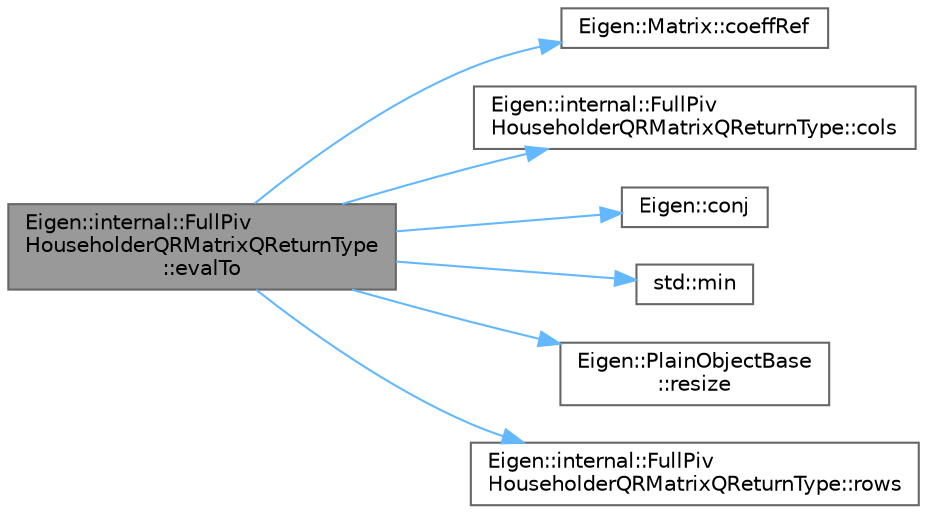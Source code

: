 digraph "Eigen::internal::FullPivHouseholderQRMatrixQReturnType::evalTo"
{
 // LATEX_PDF_SIZE
  bgcolor="transparent";
  edge [fontname=Helvetica,fontsize=10,labelfontname=Helvetica,labelfontsize=10];
  node [fontname=Helvetica,fontsize=10,shape=box,height=0.2,width=0.4];
  rankdir="LR";
  Node1 [id="Node000001",label="Eigen::internal::FullPiv\lHouseholderQRMatrixQReturnType\l::evalTo",height=0.2,width=0.4,color="gray40", fillcolor="grey60", style="filled", fontcolor="black",tooltip=" "];
  Node1 -> Node2 [id="edge1_Node000001_Node000002",color="steelblue1",style="solid",tooltip=" "];
  Node2 [id="Node000002",label="Eigen::Matrix::coeffRef",height=0.2,width=0.4,color="grey40", fillcolor="white", style="filled",URL="$class_eigen_1_1_matrix.html#aec085505a683eaffbd9b6680e99611af",tooltip=" "];
  Node1 -> Node3 [id="edge2_Node000001_Node000003",color="steelblue1",style="solid",tooltip=" "];
  Node3 [id="Node000003",label="Eigen::internal::FullPiv\lHouseholderQRMatrixQReturnType::cols",height=0.2,width=0.4,color="grey40", fillcolor="white", style="filled",URL="$struct_eigen_1_1internal_1_1_full_piv_householder_q_r_matrix_q_return_type.html#ada880345139442a6e5a51ccd4dd2bf09",tooltip=" "];
  Node1 -> Node4 [id="edge3_Node000001_Node000004",color="steelblue1",style="solid",tooltip=" "];
  Node4 [id="Node000004",label="Eigen::conj",height=0.2,width=0.4,color="grey40", fillcolor="white", style="filled",URL="$namespace_eigen.html#a065d353fcbff30a8e902d2900a784d45",tooltip=" "];
  Node1 -> Node5 [id="edge4_Node000001_Node000005",color="steelblue1",style="solid",tooltip=" "];
  Node5 [id="Node000005",label="std::min",height=0.2,width=0.4,color="grey40", fillcolor="white", style="filled",URL="$namespacestd.html#ac7b9885417769949d76890454b6d072e",tooltip=" "];
  Node1 -> Node6 [id="edge5_Node000001_Node000006",color="steelblue1",style="solid",tooltip=" "];
  Node6 [id="Node000006",label="Eigen::PlainObjectBase\l::resize",height=0.2,width=0.4,color="grey40", fillcolor="white", style="filled",URL="$class_eigen_1_1_plain_object_base.html#a99d9054ee2d5a40c6e00ded0265e9cea",tooltip=" "];
  Node1 -> Node7 [id="edge6_Node000001_Node000007",color="steelblue1",style="solid",tooltip=" "];
  Node7 [id="Node000007",label="Eigen::internal::FullPiv\lHouseholderQRMatrixQReturnType::rows",height=0.2,width=0.4,color="grey40", fillcolor="white", style="filled",URL="$struct_eigen_1_1internal_1_1_full_piv_householder_q_r_matrix_q_return_type.html#a33656ee221422a3800edf363c72994d4",tooltip=" "];
}
